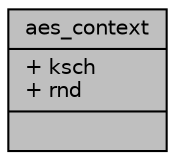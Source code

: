 digraph "aes_context"
{
  edge [fontname="Helvetica",fontsize="10",labelfontname="Helvetica",labelfontsize="10"];
  node [fontname="Helvetica",fontsize="10",shape=record];
  Node1 [label="{aes_context\n|+ ksch\l+ rnd\l|}",height=0.2,width=0.4,color="black", fillcolor="grey75", style="filled", fontcolor="black"];
}
